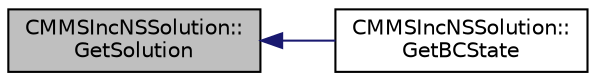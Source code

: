 digraph "CMMSIncNSSolution::GetSolution"
{
  edge [fontname="Helvetica",fontsize="10",labelfontname="Helvetica",labelfontsize="10"];
  node [fontname="Helvetica",fontsize="10",shape=record];
  rankdir="LR";
  Node21 [label="CMMSIncNSSolution::\lGetSolution",height=0.2,width=0.4,color="black", fillcolor="grey75", style="filled", fontcolor="black"];
  Node21 -> Node22 [dir="back",color="midnightblue",fontsize="10",style="solid",fontname="Helvetica"];
  Node22 [label="CMMSIncNSSolution::\lGetBCState",height=0.2,width=0.4,color="black", fillcolor="white", style="filled",URL="$class_c_m_m_s_inc_n_s_solution.html#ad6c6332dff4e9099ada51ee9e495d252",tooltip="Get the boundary conditions state for an exact solution. "];
}
